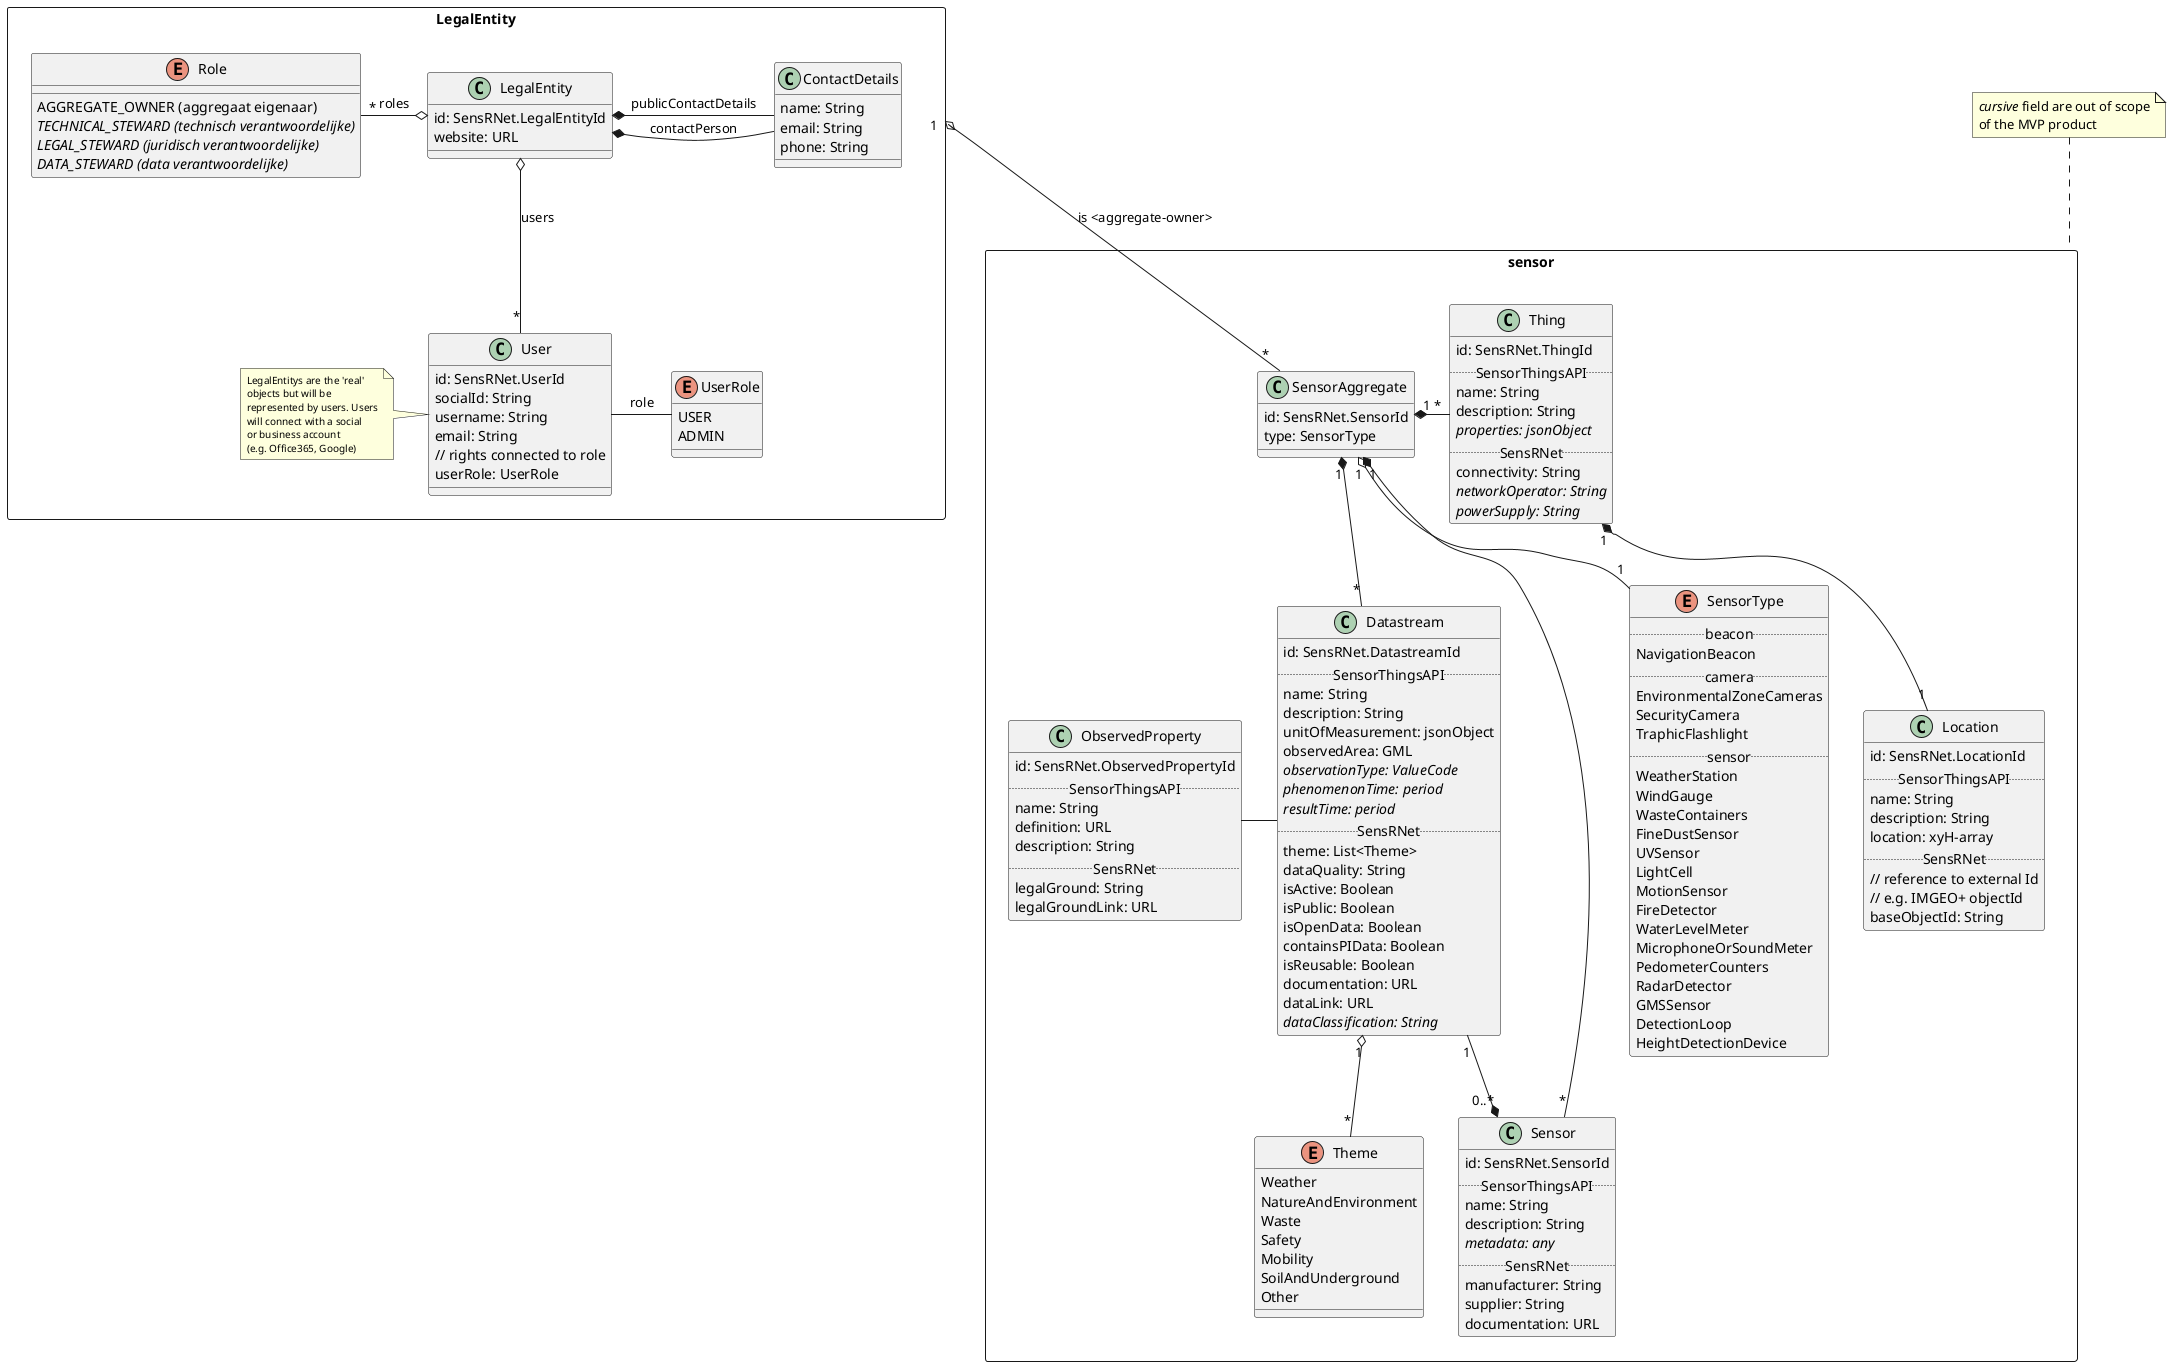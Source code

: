 @startuml "SensRNet-Datamodel-SensorView"

package LegalEntity <<Rectangle>> {
    together {
        class ContactDetails {
            name: String
            email: String
            phone: String
        }

        class LegalEntity {
            id: SensRNet.LegalEntityId
            website: URL
        }

        LegalEntity *- ContactDetails : contactPerson
        LegalEntity *- ContactDetails : publicContactDetails
    }

    enum Role {
        AGGREGATE_OWNER (aggregaat eigenaar)
        {abstract} TECHNICAL_STEWARD (technisch verantwoordelijke)
        {abstract} LEGAL_STEWARD (juridisch verantwoordelijke)
        {abstract} DATA_STEWARD (data verantwoordelijke)
    }

    class User {
        id: SensRNet.UserId
        socialId: String
        username: String
        email: String
        // rights connected to role
        userRole: UserRole
    }

    note left
        <size:10>LegalEntitys are the 'real'</size>
        <size:10>objects but will be</size>
        <size:10>represented by users. Users</size>
        <size:10>will connect with a social</size>
        <size:10>or business account</size>
        <size:10>(e.g. Office365, Google)</size>
    end note

    enum UserRole {
        USER
        ADMIN
    }

    LegalEntity o-- "*" User : users
    LegalEntity o- "*" Role : roles
    User - UserRole : role
}

package sensor <<Rectangle>> {

    together {

        class SensorAggregate {
            id: SensRNet.SensorId
            type: SensorType
        }

        class Thing {
            id: SensRNet.ThingId
            .. SensorThingsAPI ..
            name: String
            description: String
            {abstract} properties: jsonObject
            .. SensRNet ..
            connectivity: String
            {abstract} networkOperator: String
            {abstract} powerSupply: String
        }

        class Datastream {
            id: SensRNet.DatastreamId
            .. SensorThingsAPI ..
            name: String
            description: String
            unitOfMeasurement: jsonObject
            observedArea: GML
            {abstract} observationType: ValueCode
            {abstract} phenomenonTime: period
            {abstract} resultTime: period
            .. SensRNet ..
            theme: List<Theme>
            dataQuality: String
            isActive: Boolean 
            isPublic: Boolean
            isOpenData: Boolean
            containsPIData: Boolean
            isReusable: Boolean
            documentation: URL
            dataLink: URL
            {abstract} dataClassification: String
        }

    }

    class Sensor {
        id: SensRNet.SensorId
        .. SensorThingsAPI ..
        name: String
        description: String
        {abstract} metadata: any
        .. SensRNet ..
        manufacturer: String
        supplier: String
        documentation: URL
    }

    class ObservedProperty {
        id: SensRNet.ObservedPropertyId
        .. SensorThingsAPI ..
        name: String
        definition: URL
        description: String
        .. SensRNet ..
        legalGround: String
        legalGroundLink: URL
    }

    class Location {
        id: SensRNet.LocationId
        .. SensorThingsAPI ..
        name: String
        description: String
        location: xyH-array
        .. SensRNet ..
        // reference to external Id
        // e.g. IMGEO+ objectId
        baseObjectId: String
    }

    ' enum Category {
    '     SENSOR
    '     CAMERA
    '     BEACON
    ' }

    ' note left
    '     Category can be derived from
    '     specific type
    ' end note

    enum Theme {
        Weather
        NatureAndEnvironment
        Waste
        Safety
        Mobility
        SoilAndUnderground
        Other
    }

    enum SensorType {
        .. beacon ..
        NavigationBeacon
        .. camera ..
        EnvironmentalZoneCameras
        SecurityCamera
        TraphicFlashlight
        .. sensor ..
        WeatherStation
        WindGauge
        WasteContainers
        FineDustSensor
        UVSensor
        LightCell
        MotionSensor
        FireDetector
        WaterLevelMeter
        MicrophoneOrSoundMeter
        PedometerCounters
        RadarDetector
        GMSSensor
        DetectionLoop
        HeightDetectionDevice
    }

    SensorAggregate "1" *- "*" Thing
    SensorAggregate "1" *-- "*" Sensor
    SensorAggregate "1" o-- "1" SensorType
    SensorAggregate "1" *-- "*" Datastream

    Thing "1" *-- "1" Location
    ' Thing "1" *-- "*" Datastream
    ' Sensor "1" *-- "*" Datastream : datastreams
    Datastream - ObservedProperty

    Datastream "1" o-- "*" Theme
    Datastream "1" --* "0..*" Sensor
    ' Sensor "1" o-- "1" SensorType
}

LegalEntity "1" o-- "*" SensorAggregate : is <aggregate-owner>
' LegalEntity "1" *-- "*" Thing : has <a thing-owner>
' LegalEntity "1" *-- "*" Sensor : has <a sensor-owner>
' LegalEntity "0" *-- "*" Sensor : has <a legal-steward>
' LegalEntity "0" *-- "*" Datastream : has <a data-steward>

note top of sensor
    <i>cursive</i> field are out of scope
    of the MVP product
end note

@enduml
